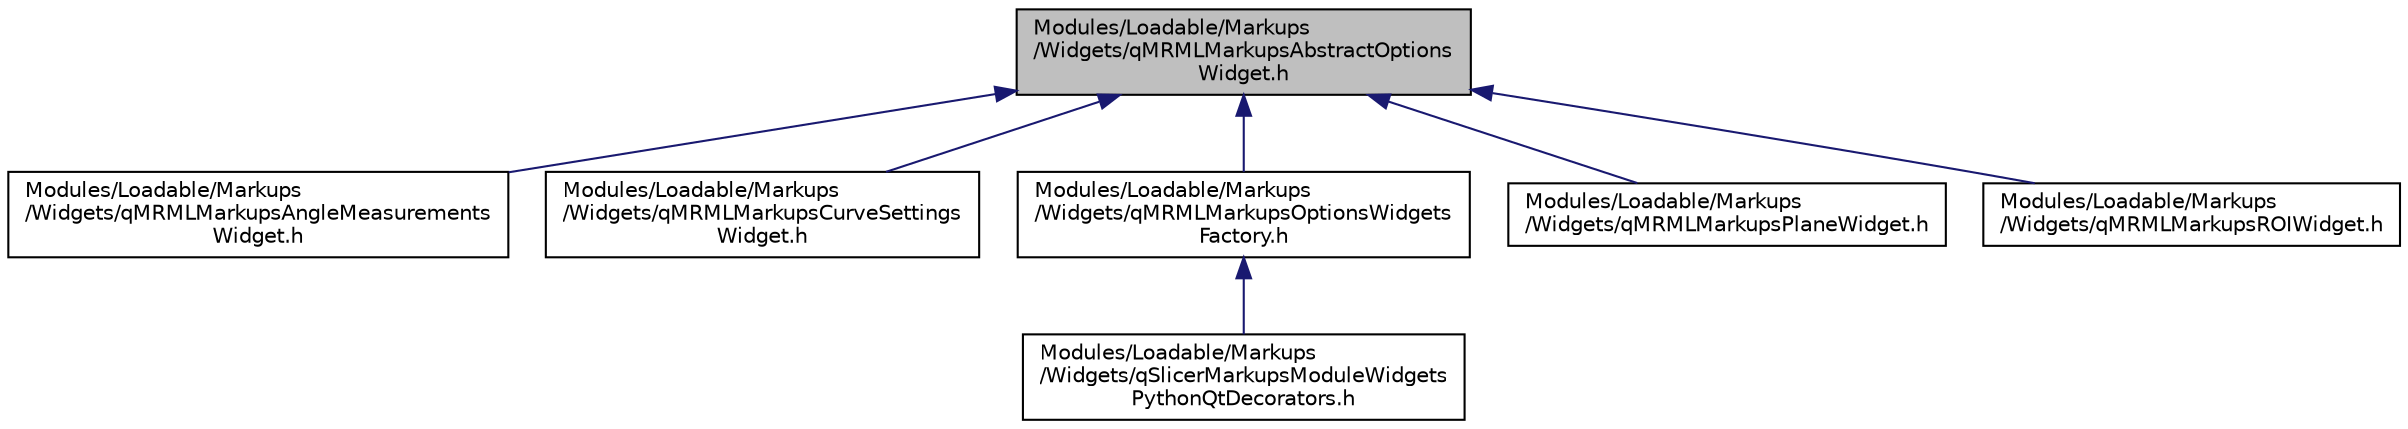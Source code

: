digraph "Modules/Loadable/Markups/Widgets/qMRMLMarkupsAbstractOptionsWidget.h"
{
  bgcolor="transparent";
  edge [fontname="Helvetica",fontsize="10",labelfontname="Helvetica",labelfontsize="10"];
  node [fontname="Helvetica",fontsize="10",shape=record];
  Node41 [label="Modules/Loadable/Markups\l/Widgets/qMRMLMarkupsAbstractOptions\lWidget.h",height=0.2,width=0.4,color="black", fillcolor="grey75", style="filled", fontcolor="black"];
  Node41 -> Node42 [dir="back",color="midnightblue",fontsize="10",style="solid",fontname="Helvetica"];
  Node42 [label="Modules/Loadable/Markups\l/Widgets/qMRMLMarkupsAngleMeasurements\lWidget.h",height=0.2,width=0.4,color="black",URL="$qMRMLMarkupsAngleMeasurementsWidget_8h.html"];
  Node41 -> Node43 [dir="back",color="midnightblue",fontsize="10",style="solid",fontname="Helvetica"];
  Node43 [label="Modules/Loadable/Markups\l/Widgets/qMRMLMarkupsCurveSettings\lWidget.h",height=0.2,width=0.4,color="black",URL="$qMRMLMarkupsCurveSettingsWidget_8h.html"];
  Node41 -> Node44 [dir="back",color="midnightblue",fontsize="10",style="solid",fontname="Helvetica"];
  Node44 [label="Modules/Loadable/Markups\l/Widgets/qMRMLMarkupsOptionsWidgets\lFactory.h",height=0.2,width=0.4,color="black",URL="$qMRMLMarkupsOptionsWidgetsFactory_8h.html"];
  Node44 -> Node45 [dir="back",color="midnightblue",fontsize="10",style="solid",fontname="Helvetica"];
  Node45 [label="Modules/Loadable/Markups\l/Widgets/qSlicerMarkupsModuleWidgets\lPythonQtDecorators.h",height=0.2,width=0.4,color="black",URL="$qSlicerMarkupsModuleWidgetsPythonQtDecorators_8h.html"];
  Node41 -> Node46 [dir="back",color="midnightblue",fontsize="10",style="solid",fontname="Helvetica"];
  Node46 [label="Modules/Loadable/Markups\l/Widgets/qMRMLMarkupsPlaneWidget.h",height=0.2,width=0.4,color="black",URL="$qMRMLMarkupsPlaneWidget_8h.html"];
  Node41 -> Node47 [dir="back",color="midnightblue",fontsize="10",style="solid",fontname="Helvetica"];
  Node47 [label="Modules/Loadable/Markups\l/Widgets/qMRMLMarkupsROIWidget.h",height=0.2,width=0.4,color="black",URL="$qMRMLMarkupsROIWidget_8h.html"];
}

